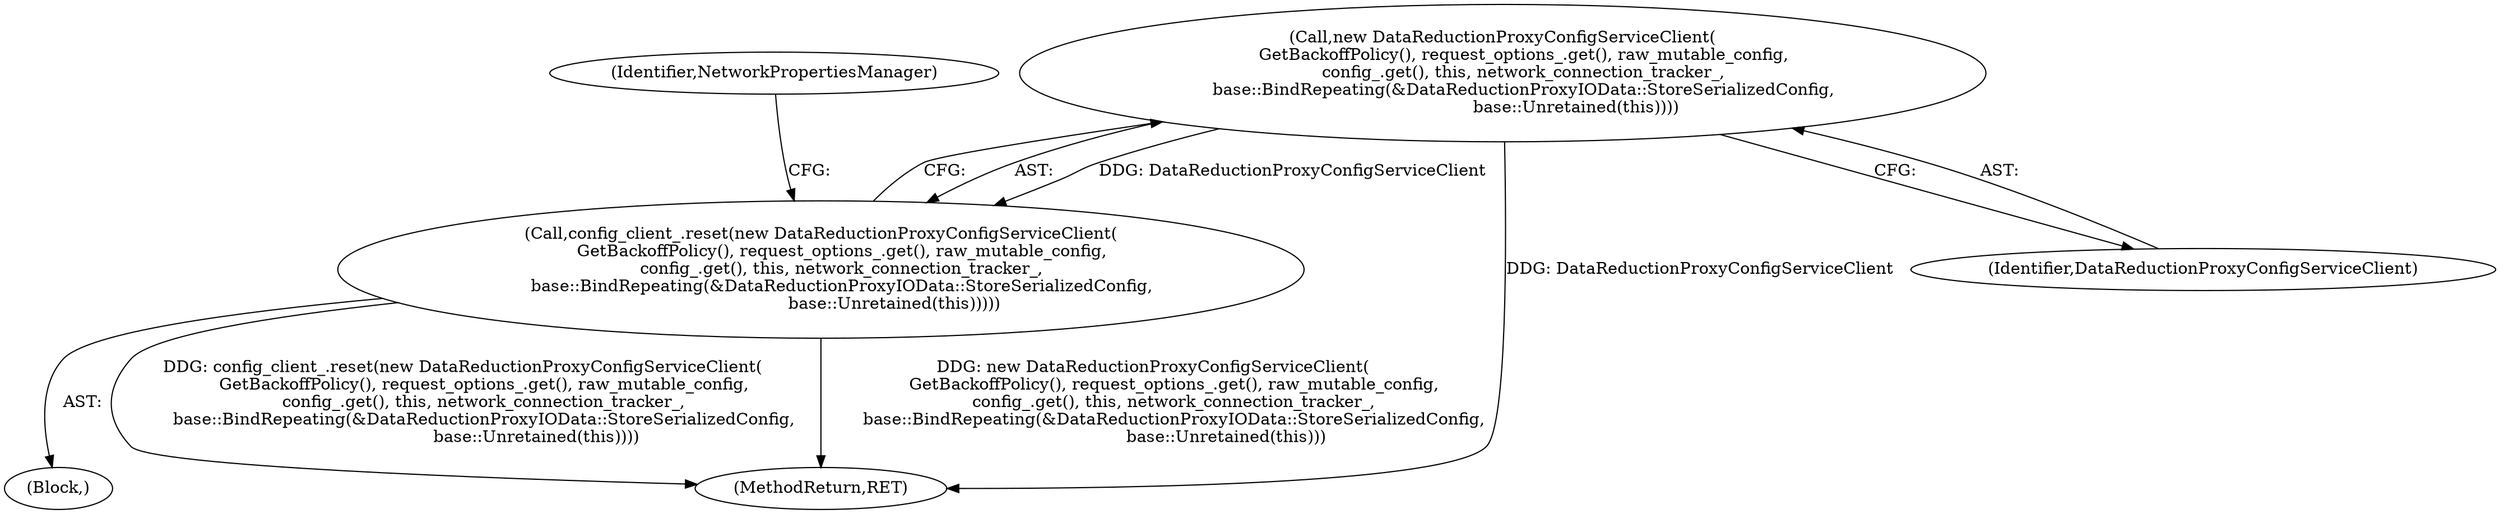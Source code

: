 digraph "1_Chrome_69b4b9ef7455753b12c3efe4eec71647e6fb1da1_6@del" {
"1000137" [label="(Call,new DataReductionProxyConfigServiceClient(\n        GetBackoffPolicy(), request_options_.get(), raw_mutable_config,\n        config_.get(), this, network_connection_tracker_,\n        base::BindRepeating(&DataReductionProxyIOData::StoreSerializedConfig,\n                            base::Unretained(this))))"];
"1000136" [label="(Call,config_client_.reset(new DataReductionProxyConfigServiceClient(\n        GetBackoffPolicy(), request_options_.get(), raw_mutable_config,\n        config_.get(), this, network_connection_tracker_,\n        base::BindRepeating(&DataReductionProxyIOData::StoreSerializedConfig,\n                            base::Unretained(this)))))"];
"1000137" [label="(Call,new DataReductionProxyConfigServiceClient(\n        GetBackoffPolicy(), request_options_.get(), raw_mutable_config,\n        config_.get(), this, network_connection_tracker_,\n        base::BindRepeating(&DataReductionProxyIOData::StoreSerializedConfig,\n                            base::Unretained(this))))"];
"1000102" [label="(Block,)"];
"1000142" [label="(MethodReturn,RET)"];
"1000136" [label="(Call,config_client_.reset(new DataReductionProxyConfigServiceClient(\n        GetBackoffPolicy(), request_options_.get(), raw_mutable_config,\n        config_.get(), this, network_connection_tracker_,\n        base::BindRepeating(&DataReductionProxyIOData::StoreSerializedConfig,\n                            base::Unretained(this)))))"];
"1000138" [label="(Identifier,DataReductionProxyConfigServiceClient)"];
"1000141" [label="(Identifier,NetworkPropertiesManager)"];
"1000137" -> "1000136"  [label="AST: "];
"1000137" -> "1000138"  [label="CFG: "];
"1000138" -> "1000137"  [label="AST: "];
"1000136" -> "1000137"  [label="CFG: "];
"1000137" -> "1000142"  [label="DDG: DataReductionProxyConfigServiceClient"];
"1000137" -> "1000136"  [label="DDG: DataReductionProxyConfigServiceClient"];
"1000136" -> "1000102"  [label="AST: "];
"1000141" -> "1000136"  [label="CFG: "];
"1000136" -> "1000142"  [label="DDG: config_client_.reset(new DataReductionProxyConfigServiceClient(\n        GetBackoffPolicy(), request_options_.get(), raw_mutable_config,\n        config_.get(), this, network_connection_tracker_,\n        base::BindRepeating(&DataReductionProxyIOData::StoreSerializedConfig,\n                            base::Unretained(this))))"];
"1000136" -> "1000142"  [label="DDG: new DataReductionProxyConfigServiceClient(\n        GetBackoffPolicy(), request_options_.get(), raw_mutable_config,\n        config_.get(), this, network_connection_tracker_,\n        base::BindRepeating(&DataReductionProxyIOData::StoreSerializedConfig,\n                            base::Unretained(this)))"];
}
